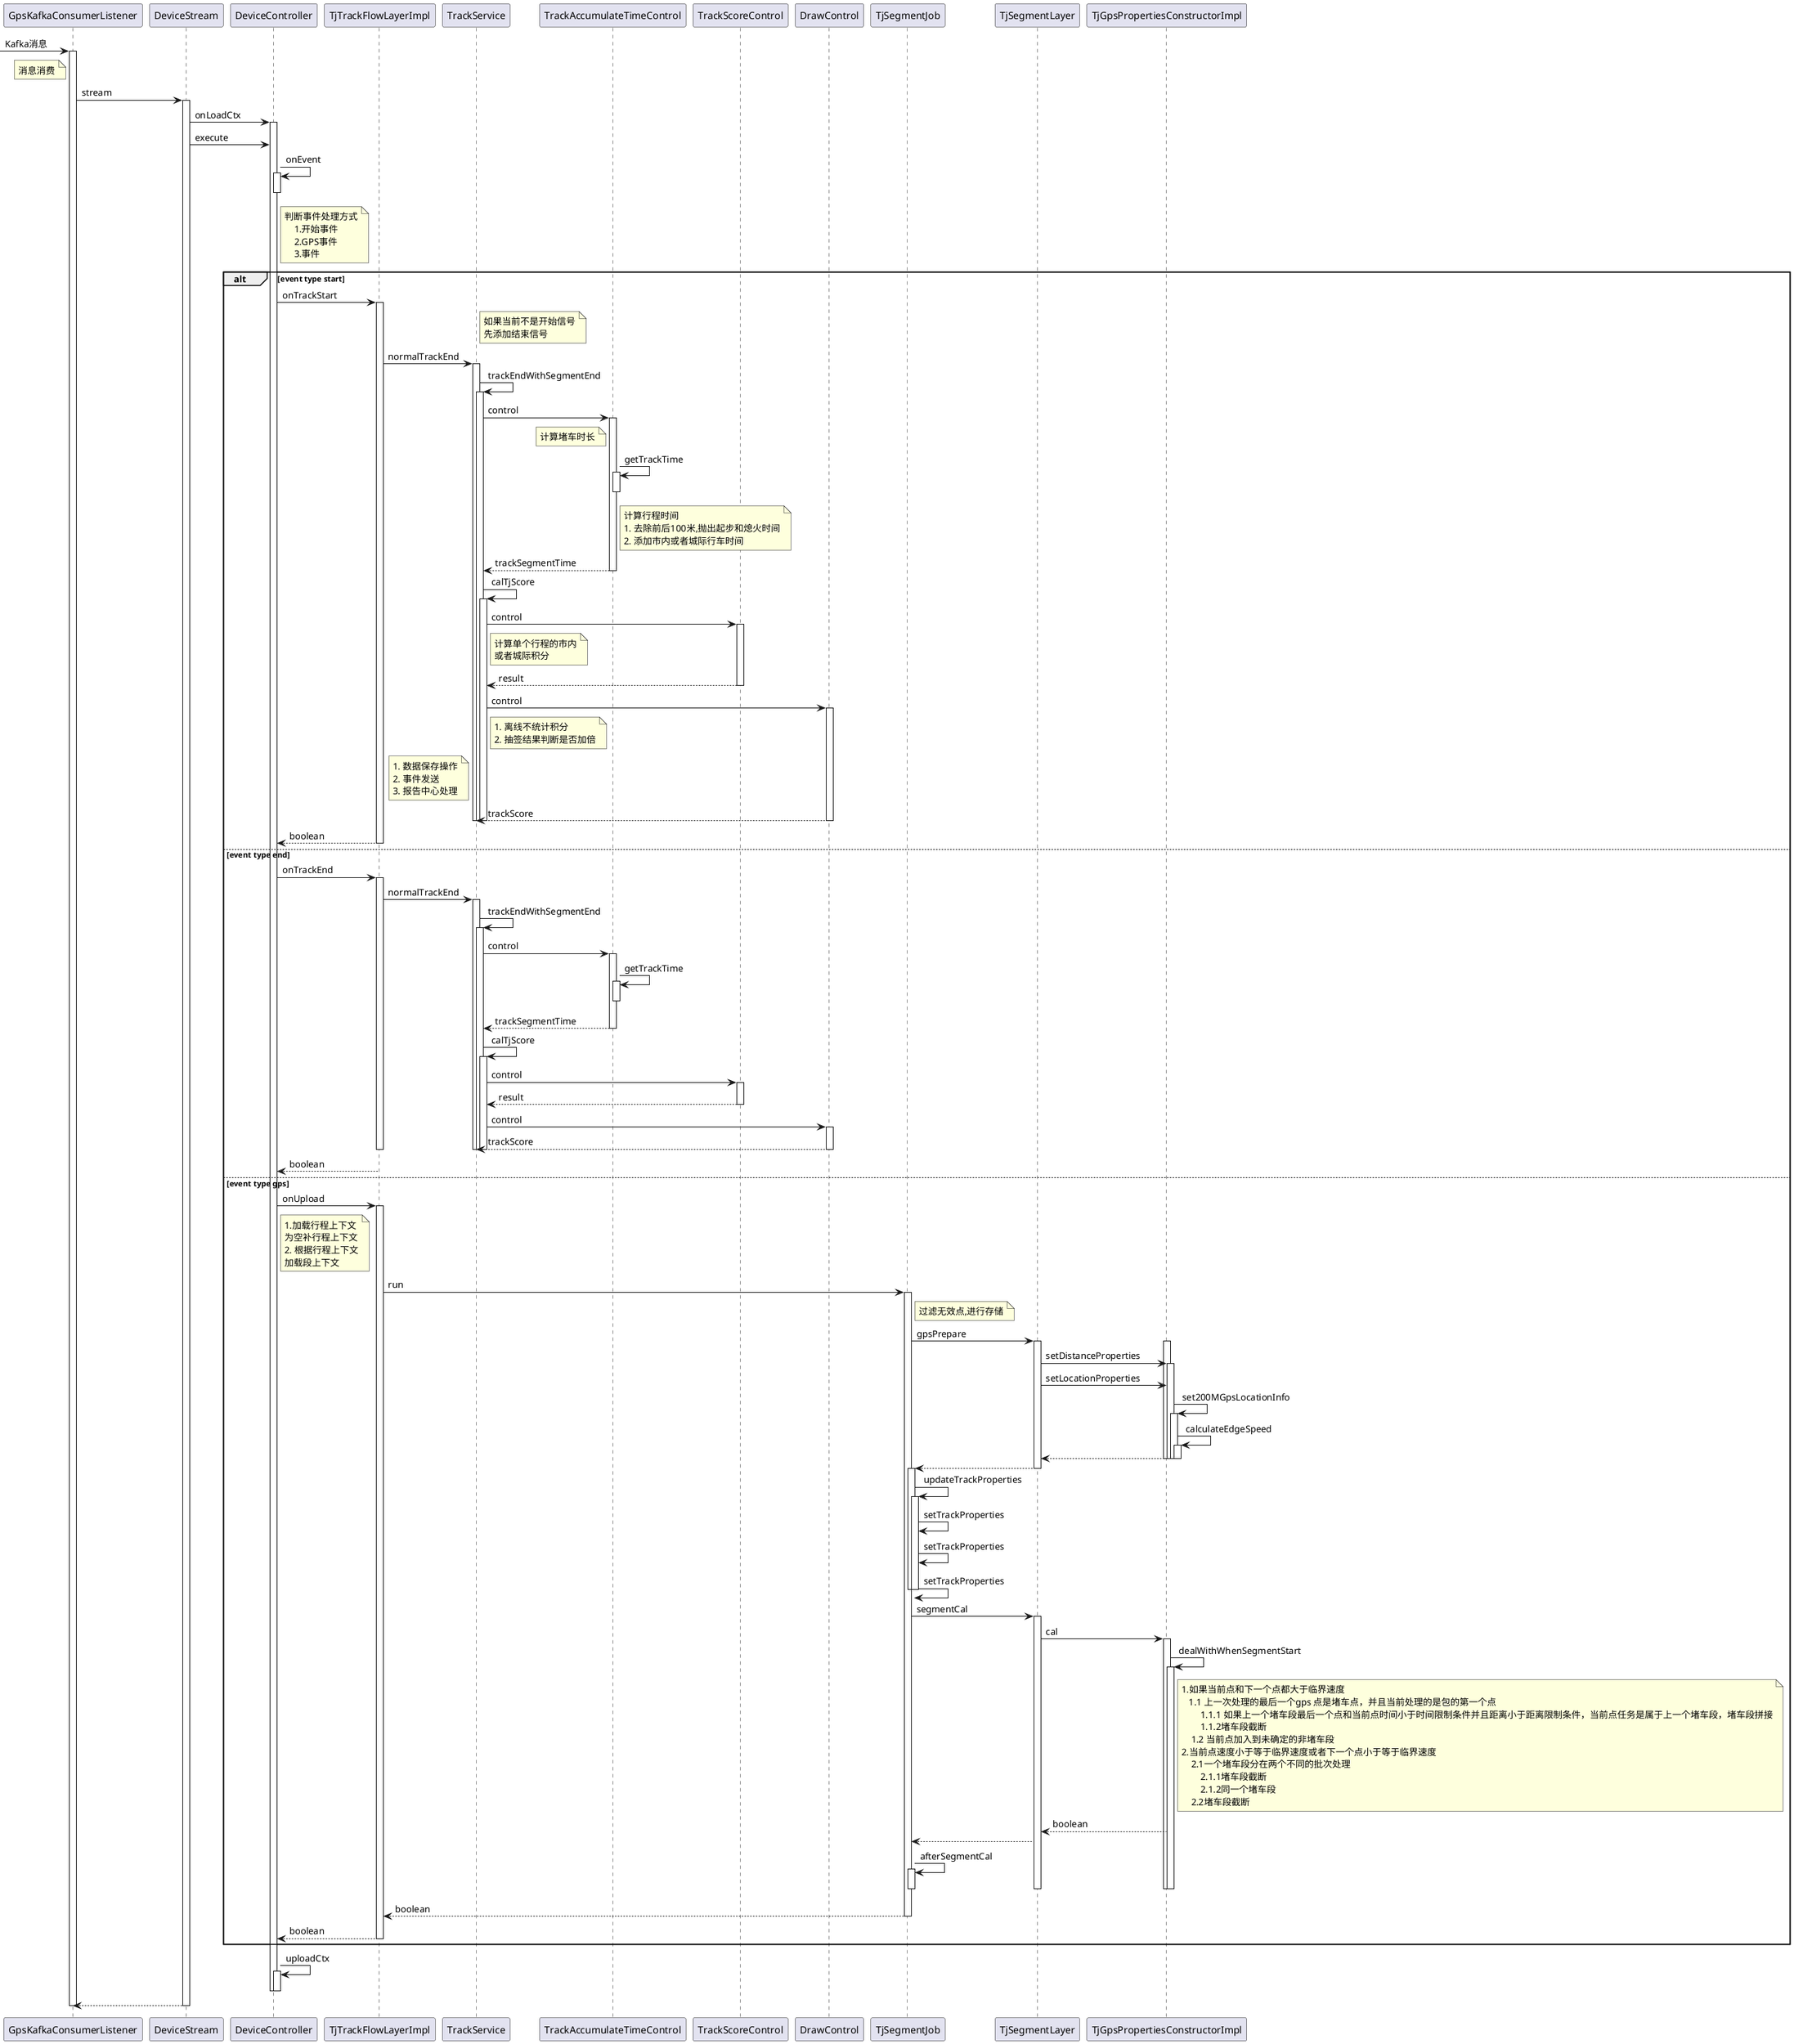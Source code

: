 @startuml
[-> GpsKafkaConsumerListener: Kafka消息
note left GpsKafkaConsumerListener: 消息消费
activate GpsKafkaConsumerListener
GpsKafkaConsumerListener -> DeviceStream :stream
activate DeviceStream
DeviceStream->DeviceController :onLoadCtx
activate DeviceController
DeviceStream->DeviceController:execute

DeviceController -> DeviceController : onEvent
activate DeviceController
deactivate DeviceController

note right DeviceController
判断事件处理方式
    1.开始事件
    2.GPS事件
    3.事件
end note

alt event type start

'开始事件
DeviceController -> TjTrackFlowLayerImpl: onTrackStart
activate TjTrackFlowLayerImpl
note right TrackService
如果当前不是开始信号
先添加结束信号
end note
TjTrackFlowLayerImpl->TrackService:normalTrackEnd
activate TrackService
TrackService->TrackService :trackEndWithSegmentEnd
activate TrackService
TrackService->TrackAccumulateTimeControl:control
note left TrackAccumulateTimeControl
计算堵车时长
end note
activate TrackAccumulateTimeControl
TrackAccumulateTimeControl->TrackAccumulateTimeControl :getTrackTime
note right TrackAccumulateTimeControl
计算行程时间
1. 去除前后100米,抛出起步和熄火时间
2. 添加市内或者城际行车时间
end note
activate TrackAccumulateTimeControl
deactivate TrackAccumulateTimeControl
TrackAccumulateTimeControl--> TrackService:trackSegmentTime
deactivate TrackAccumulateTimeControl
TrackService->TrackService:calTjScore
activate TrackService
TrackService->TrackScoreControl:control
note right TrackService
计算单个行程的市内
或者城际积分
end note
activate TrackScoreControl
TrackScoreControl-->TrackService :result
deactivate TrackScoreControl
TrackService->DrawControl : control
note right TrackService
1. 离线不统计积分
2. 抽签结果判断是否加倍
end note
note left TrackService
1. 数据保存操作
2. 事件发送
3. 报告中心处理
end note
activate DrawControl
DrawControl-->TrackService :trackScore
deactivate DrawControl
deactivate TrackService
deactivate TrackService
deactivate TrackService

TjTrackFlowLayerImpl-->DeviceController : boolean
deactivate TjTrackFlowLayerImpl

else event type end
'结束事件
DeviceController -> TjTrackFlowLayerImpl: onTrackEnd
activate TjTrackFlowLayerImpl
TjTrackFlowLayerImpl->TrackService:normalTrackEnd
activate TrackService
TrackService->TrackService :trackEndWithSegmentEnd
activate TrackService
TrackService->TrackAccumulateTimeControl:control
activate TrackAccumulateTimeControl
TrackAccumulateTimeControl->TrackAccumulateTimeControl :getTrackTime
activate TrackAccumulateTimeControl
deactivate TrackAccumulateTimeControl
TrackAccumulateTimeControl--> TrackService:trackSegmentTime
deactivate TrackAccumulateTimeControl
TrackService->TrackService:calTjScore
activate TrackService
TrackService->TrackScoreControl:control
activate TrackScoreControl
TrackScoreControl-->TrackService :result
deactivate TrackScoreControl
TrackService->DrawControl : control
activate DrawControl
DrawControl-->TrackService :trackScore
deactivate DrawControl
deactivate TrackService
deactivate TrackService
deactivate TrackService
deactivate TrackService
deactivate TjTrackFlowLayerImpl
TjTrackFlowLayerImpl-->DeviceController :boolean
deactivate TjTrackFlowLayerImpl

else event type gps
'GPS事件
DeviceController -> TjTrackFlowLayerImpl: onUpload
note right DeviceController
1.加载行程上下文
为空补行程上下文
2. 根据行程上下文
加载段上下文
end note
activate TjTrackFlowLayerImpl
TjTrackFlowLayerImpl->TjSegmentJob :run
activate TjSegmentJob
note right TjSegmentJob
过滤无效点,进行存储
end note

TjSegmentJob->TjSegmentLayer :gpsPrepare
activate TjSegmentLayer
activate TjGpsPropertiesConstructorImpl
TjSegmentLayer->TjGpsPropertiesConstructorImpl: setDistanceProperties
activate TjGpsPropertiesConstructorImpl
TjSegmentLayer->TjGpsPropertiesConstructorImpl: setLocationProperties
TjGpsPropertiesConstructorImpl->TjGpsPropertiesConstructorImpl : set200MGpsLocationInfo
activate TjGpsPropertiesConstructorImpl
TjGpsPropertiesConstructorImpl->TjGpsPropertiesConstructorImpl : calculateEdgeSpeed
activate TjGpsPropertiesConstructorImpl
TjGpsPropertiesConstructorImpl-->TjSegmentLayer
deactivate TjGpsPropertiesConstructorImpl
deactivate TjGpsPropertiesConstructorImpl
deactivate TjGpsPropertiesConstructorImpl
deactivate TjGpsPropertiesConstructorImpl

TjSegmentLayer-->TjSegmentJob
deactivate TjSegmentLayer



activate TjSegmentJob
TjSegmentJob->TjSegmentJob:updateTrackProperties
activate TjSegmentJob
TjSegmentJob->TjSegmentJob:setTrackProperties
TjSegmentJob->TjSegmentJob:setTrackProperties
TjSegmentJob->TjSegmentJob:setTrackProperties

deactivate TjSegmentJob
deactivate TjSegmentJob

TjSegmentJob->TjSegmentLayer : segmentCal
activate TjSegmentLayer
TjSegmentLayer->TjGpsPropertiesConstructorImpl : cal

activate TjGpsPropertiesConstructorImpl
TjGpsPropertiesConstructorImpl->TjGpsPropertiesConstructorImpl : dealWithWhenSegmentStart
note right TjGpsPropertiesConstructorImpl
1.如果当前点和下一个点都大于临界速度
   1.1 上一次处理的最后一个gps 点是堵车点，并且当前处理的是包的第一个点
        1.1.1 如果上一个堵车段最后一个点和当前点时间小于时间限制条件并且距离小于距离限制条件，当前点任务是属于上一个堵车段，堵车段拼接
        1.1.2堵车段截断
    1.2 当前点加入到未确定的非堵车段
2.当前点速度小于等于临界速度或者下一个点小于等于临界速度
    2.1一个堵车段分在两个不同的批次处理
        2.1.1堵车段截断
        2.1.2同一个堵车段
    2.2堵车段截断
end note
activate TjGpsPropertiesConstructorImpl
TjGpsPropertiesConstructorImpl-->TjSegmentLayer : boolean
TjSegmentLayer --> TjSegmentJob

TjSegmentJob->TjSegmentJob:afterSegmentCal
activate TjSegmentJob
deactivate TjSegmentJob

deactivate TjGpsPropertiesConstructorImpl
deactivate TjGpsPropertiesConstructorImpl

deactivate TjSegmentLayer



TjSegmentJob-->TjTrackFlowLayerImpl : boolean
deactivate TjSegmentJob

TjTrackFlowLayerImpl--> DeviceController :boolean
deactivate TjTrackFlowLayerImpl
end



activate TjTrackFlowLayerImpl
'更新设备信息
DeviceController -> DeviceController : uploadCtx
activate DeviceController
deactivate DeviceController
deactivate DeviceController

DeviceStream-->GpsKafkaConsumerListener
deactivate DeviceStream
deactivate GpsKafkaConsumerListener

@enduml
